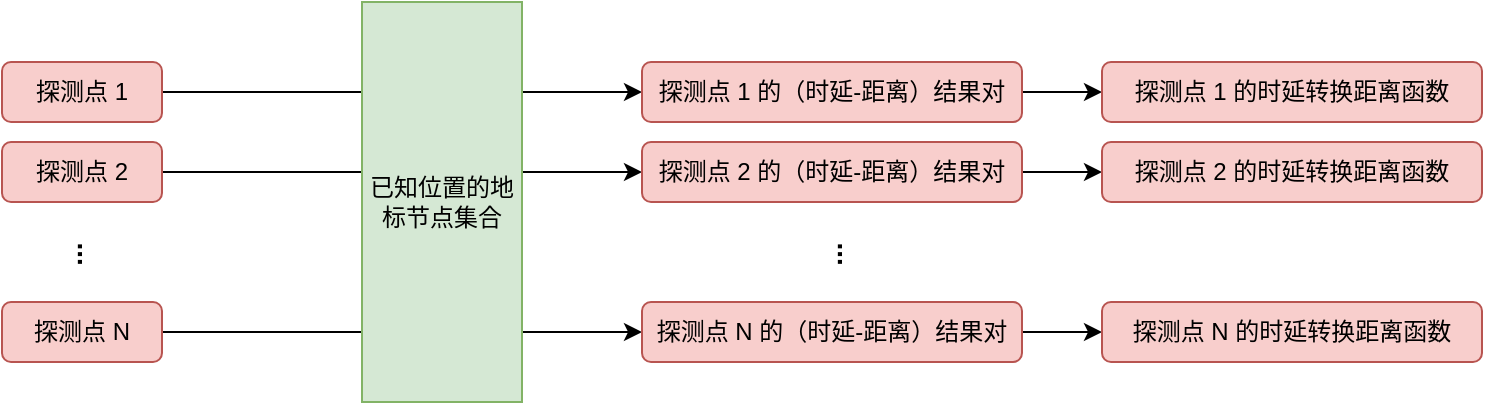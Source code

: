 <mxfile version="18.0.4" type="github">
  <diagram id="YaeZ9LwO6yXLL_ELUhZh" name="Page-1">
    <mxGraphModel dx="971" dy="510" grid="1" gridSize="10" guides="1" tooltips="1" connect="1" arrows="1" fold="1" page="1" pageScale="1" pageWidth="850" pageHeight="1100" math="0" shadow="0">
      <root>
        <mxCell id="0" />
        <mxCell id="1" parent="0" />
        <mxCell id="YN2cPPG3Nbpng9hzcAlQ-14" style="edgeStyle=orthogonalEdgeStyle;rounded=0;orthogonalLoop=1;jettySize=auto;html=1;entryX=0;entryY=0.5;entryDx=0;entryDy=0;" edge="1" parent="1" source="YN2cPPG3Nbpng9hzcAlQ-1" target="YN2cPPG3Nbpng9hzcAlQ-10">
          <mxGeometry relative="1" as="geometry" />
        </mxCell>
        <mxCell id="YN2cPPG3Nbpng9hzcAlQ-1" value="探测点 1" style="rounded=1;whiteSpace=wrap;html=1;fillColor=#f8cecc;strokeColor=#b85450;" vertex="1" parent="1">
          <mxGeometry x="90" y="140" width="80" height="30" as="geometry" />
        </mxCell>
        <mxCell id="YN2cPPG3Nbpng9hzcAlQ-15" style="edgeStyle=orthogonalEdgeStyle;rounded=0;orthogonalLoop=1;jettySize=auto;html=1;entryX=0;entryY=0.5;entryDx=0;entryDy=0;" edge="1" parent="1" source="YN2cPPG3Nbpng9hzcAlQ-2" target="YN2cPPG3Nbpng9hzcAlQ-11">
          <mxGeometry relative="1" as="geometry" />
        </mxCell>
        <mxCell id="YN2cPPG3Nbpng9hzcAlQ-2" value="探测点 2" style="rounded=1;whiteSpace=wrap;html=1;fillColor=#f8cecc;strokeColor=#b85450;" vertex="1" parent="1">
          <mxGeometry x="90" y="180" width="80" height="30" as="geometry" />
        </mxCell>
        <mxCell id="YN2cPPG3Nbpng9hzcAlQ-16" style="edgeStyle=orthogonalEdgeStyle;rounded=0;orthogonalLoop=1;jettySize=auto;html=1;entryX=0;entryY=0.5;entryDx=0;entryDy=0;" edge="1" parent="1" source="YN2cPPG3Nbpng9hzcAlQ-3" target="YN2cPPG3Nbpng9hzcAlQ-12">
          <mxGeometry relative="1" as="geometry" />
        </mxCell>
        <mxCell id="YN2cPPG3Nbpng9hzcAlQ-3" value="探测点 N" style="rounded=1;whiteSpace=wrap;html=1;fillColor=#f8cecc;strokeColor=#b85450;" vertex="1" parent="1">
          <mxGeometry x="90" y="260" width="80" height="30" as="geometry" />
        </mxCell>
        <mxCell id="YN2cPPG3Nbpng9hzcAlQ-4" value="&lt;b style=&quot;font-size: 14px;&quot;&gt;...&lt;/b&gt;" style="text;html=1;strokeColor=none;fillColor=none;align=center;verticalAlign=middle;whiteSpace=wrap;rounded=0;horizontal=0;fontSize=14;" vertex="1" parent="1">
          <mxGeometry x="100" y="221" width="50" height="30" as="geometry" />
        </mxCell>
        <mxCell id="YN2cPPG3Nbpng9hzcAlQ-5" value="已知位置的地标节点集合" style="rounded=0;whiteSpace=wrap;html=1;fillColor=#d5e8d4;strokeColor=#82b366;" vertex="1" parent="1">
          <mxGeometry x="270" y="110" width="80" height="200" as="geometry" />
        </mxCell>
        <mxCell id="YN2cPPG3Nbpng9hzcAlQ-21" style="edgeStyle=orthogonalEdgeStyle;rounded=0;orthogonalLoop=1;jettySize=auto;html=1;entryX=0;entryY=0.5;entryDx=0;entryDy=0;fontSize=14;" edge="1" parent="1" source="YN2cPPG3Nbpng9hzcAlQ-10" target="YN2cPPG3Nbpng9hzcAlQ-18">
          <mxGeometry relative="1" as="geometry" />
        </mxCell>
        <mxCell id="YN2cPPG3Nbpng9hzcAlQ-10" value="探测点 1 的（时延-距离）结果对" style="rounded=1;whiteSpace=wrap;html=1;fillColor=#f8cecc;strokeColor=#b85450;" vertex="1" parent="1">
          <mxGeometry x="410" y="140" width="190" height="30" as="geometry" />
        </mxCell>
        <mxCell id="YN2cPPG3Nbpng9hzcAlQ-22" style="edgeStyle=orthogonalEdgeStyle;rounded=0;orthogonalLoop=1;jettySize=auto;html=1;fontSize=14;" edge="1" parent="1" source="YN2cPPG3Nbpng9hzcAlQ-11" target="YN2cPPG3Nbpng9hzcAlQ-19">
          <mxGeometry relative="1" as="geometry" />
        </mxCell>
        <mxCell id="YN2cPPG3Nbpng9hzcAlQ-11" value="探测点 2 的（时延-距离）结果对" style="rounded=1;whiteSpace=wrap;html=1;fillColor=#f8cecc;strokeColor=#b85450;" vertex="1" parent="1">
          <mxGeometry x="410" y="180" width="190" height="30" as="geometry" />
        </mxCell>
        <mxCell id="YN2cPPG3Nbpng9hzcAlQ-23" style="edgeStyle=orthogonalEdgeStyle;rounded=0;orthogonalLoop=1;jettySize=auto;html=1;entryX=0;entryY=0.5;entryDx=0;entryDy=0;fontSize=14;" edge="1" parent="1" source="YN2cPPG3Nbpng9hzcAlQ-12" target="YN2cPPG3Nbpng9hzcAlQ-20">
          <mxGeometry relative="1" as="geometry" />
        </mxCell>
        <mxCell id="YN2cPPG3Nbpng9hzcAlQ-12" value="探测点 N 的（时延-距离）结果对" style="rounded=1;whiteSpace=wrap;html=1;fillColor=#f8cecc;strokeColor=#b85450;" vertex="1" parent="1">
          <mxGeometry x="410" y="260" width="190" height="30" as="geometry" />
        </mxCell>
        <mxCell id="YN2cPPG3Nbpng9hzcAlQ-17" value="&lt;b style=&quot;font-size: 14px;&quot;&gt;...&lt;/b&gt;" style="text;html=1;strokeColor=none;fillColor=none;align=center;verticalAlign=middle;whiteSpace=wrap;rounded=0;horizontal=0;fontSize=14;" vertex="1" parent="1">
          <mxGeometry x="480" y="221" width="50" height="30" as="geometry" />
        </mxCell>
        <mxCell id="YN2cPPG3Nbpng9hzcAlQ-18" value="探测点 1 的时延转换距离函数" style="rounded=1;whiteSpace=wrap;html=1;fillColor=#f8cecc;strokeColor=#b85450;" vertex="1" parent="1">
          <mxGeometry x="640" y="140" width="190" height="30" as="geometry" />
        </mxCell>
        <mxCell id="YN2cPPG3Nbpng9hzcAlQ-19" value="探测点 2 的时延转换距离函数" style="rounded=1;whiteSpace=wrap;html=1;fillColor=#f8cecc;strokeColor=#b85450;" vertex="1" parent="1">
          <mxGeometry x="640" y="180" width="190" height="30" as="geometry" />
        </mxCell>
        <mxCell id="YN2cPPG3Nbpng9hzcAlQ-20" value="探测点 N 的时延转换距离函数" style="rounded=1;whiteSpace=wrap;html=1;fillColor=#f8cecc;strokeColor=#b85450;" vertex="1" parent="1">
          <mxGeometry x="640" y="260" width="190" height="30" as="geometry" />
        </mxCell>
      </root>
    </mxGraphModel>
  </diagram>
</mxfile>
